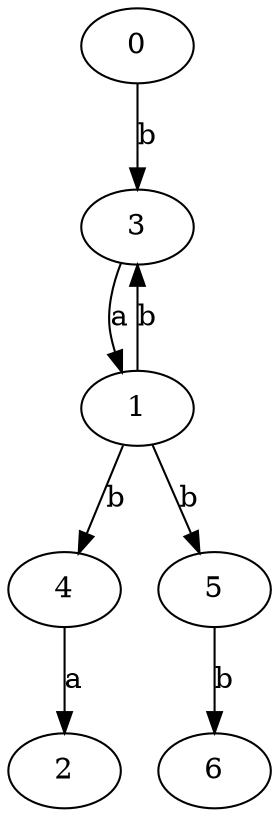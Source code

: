 strict digraph  {
0;
1;
2;
3;
4;
5;
6;
0 -> 3  [label=b];
1 -> 3  [label=b];
1 -> 4  [label=b];
1 -> 5  [label=b];
3 -> 1  [label=a];
4 -> 2  [label=a];
5 -> 6  [label=b];
}

